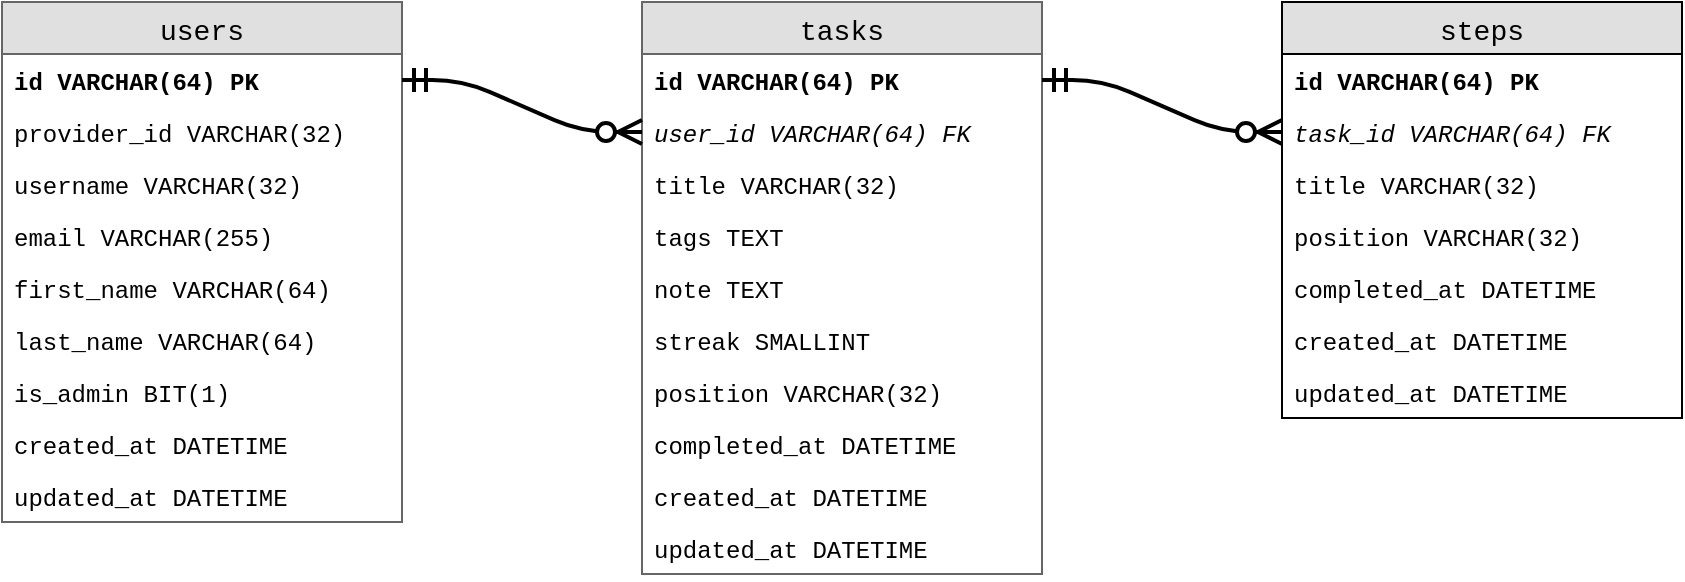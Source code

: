 <mxfile version="12.2.9" type="github" pages="1">
  <diagram id="KGPBGbpjRsUFqMm1dmCb" name="Page-1">
    <mxGraphModel dx="1205" dy="737" grid="1" gridSize="10" guides="1" tooltips="1" connect="1" arrows="1" fold="1" page="1" pageScale="1" pageWidth="1200" pageHeight="900" math="0" shadow="0">
      <root>
        <mxCell id="0"/>
        <mxCell id="1" parent="0"/>
        <mxCell id="rlIJDKDpTgiSIUJfvjh--1" value="users" style="swimlane;fontStyle=0;childLayout=stackLayout;horizontal=1;startSize=26;fillColor=#e0e0e0;horizontalStack=0;resizeParent=1;resizeParentMax=0;resizeLast=0;collapsible=1;marginBottom=0;swimlaneFillColor=#ffffff;align=center;fontSize=14;fontFamily=Courier New;strokeColor=#666666;" vertex="1" parent="1">
          <mxGeometry x="40" y="40" width="200" height="260" as="geometry"/>
        </mxCell>
        <mxCell id="rlIJDKDpTgiSIUJfvjh--2" value="id VARCHAR(64) PK" style="text;strokeColor=none;fillColor=none;spacingLeft=4;spacingRight=4;overflow=hidden;rotatable=0;points=[[0,0.5],[1,0.5]];portConstraint=eastwest;fontSize=12;fontStyle=1;fontFamily=Courier New;" vertex="1" parent="rlIJDKDpTgiSIUJfvjh--1">
          <mxGeometry y="26" width="200" height="26" as="geometry"/>
        </mxCell>
        <mxCell id="rlIJDKDpTgiSIUJfvjh--3" value="provider_id VARCHAR(32)" style="text;strokeColor=none;fillColor=none;spacingLeft=4;spacingRight=4;overflow=hidden;rotatable=0;points=[[0,0.5],[1,0.5]];portConstraint=eastwest;fontSize=12;fontFamily=Courier New;" vertex="1" parent="rlIJDKDpTgiSIUJfvjh--1">
          <mxGeometry y="52" width="200" height="26" as="geometry"/>
        </mxCell>
        <mxCell id="rlIJDKDpTgiSIUJfvjh--4" value="username VARCHAR(32)" style="text;strokeColor=none;fillColor=none;spacingLeft=4;spacingRight=4;overflow=hidden;rotatable=0;points=[[0,0.5],[1,0.5]];portConstraint=eastwest;fontSize=12;fontFamily=Courier New;" vertex="1" parent="rlIJDKDpTgiSIUJfvjh--1">
          <mxGeometry y="78" width="200" height="26" as="geometry"/>
        </mxCell>
        <mxCell id="rlIJDKDpTgiSIUJfvjh--5" value="email VARCHAR(255)" style="text;strokeColor=none;fillColor=none;spacingLeft=4;spacingRight=4;overflow=hidden;rotatable=0;points=[[0,0.5],[1,0.5]];portConstraint=eastwest;fontSize=12;fontFamily=Courier New;" vertex="1" parent="rlIJDKDpTgiSIUJfvjh--1">
          <mxGeometry y="104" width="200" height="26" as="geometry"/>
        </mxCell>
        <mxCell id="rlIJDKDpTgiSIUJfvjh--6" value="first_name VARCHAR(64)" style="text;strokeColor=none;fillColor=none;spacingLeft=4;spacingRight=4;overflow=hidden;rotatable=0;points=[[0,0.5],[1,0.5]];portConstraint=eastwest;fontSize=12;fontFamily=Courier New;" vertex="1" parent="rlIJDKDpTgiSIUJfvjh--1">
          <mxGeometry y="130" width="200" height="26" as="geometry"/>
        </mxCell>
        <mxCell id="rlIJDKDpTgiSIUJfvjh--7" value="last_name VARCHAR(64)" style="text;strokeColor=none;fillColor=none;spacingLeft=4;spacingRight=4;overflow=hidden;rotatable=0;points=[[0,0.5],[1,0.5]];portConstraint=eastwest;fontSize=12;fontFamily=Courier New;" vertex="1" parent="rlIJDKDpTgiSIUJfvjh--1">
          <mxGeometry y="156" width="200" height="26" as="geometry"/>
        </mxCell>
        <mxCell id="rlIJDKDpTgiSIUJfvjh--8" value="is_admin BIT(1)" style="text;strokeColor=none;fillColor=none;spacingLeft=4;spacingRight=4;overflow=hidden;rotatable=0;points=[[0,0.5],[1,0.5]];portConstraint=eastwest;fontSize=12;fontFamily=Courier New;" vertex="1" parent="rlIJDKDpTgiSIUJfvjh--1">
          <mxGeometry y="182" width="200" height="26" as="geometry"/>
        </mxCell>
        <mxCell id="rlIJDKDpTgiSIUJfvjh--9" value="created_at DATETIME" style="text;strokeColor=none;fillColor=none;spacingLeft=4;spacingRight=4;overflow=hidden;rotatable=0;points=[[0,0.5],[1,0.5]];portConstraint=eastwest;fontSize=12;fontFamily=Courier New;" vertex="1" parent="rlIJDKDpTgiSIUJfvjh--1">
          <mxGeometry y="208" width="200" height="26" as="geometry"/>
        </mxCell>
        <mxCell id="rlIJDKDpTgiSIUJfvjh--10" value="updated_at DATETIME" style="text;strokeColor=none;fillColor=none;spacingLeft=4;spacingRight=4;overflow=hidden;rotatable=0;points=[[0,0.5],[1,0.5]];portConstraint=eastwest;fontSize=12;fontFamily=Courier New;" vertex="1" parent="rlIJDKDpTgiSIUJfvjh--1">
          <mxGeometry y="234" width="200" height="26" as="geometry"/>
        </mxCell>
        <mxCell id="rlIJDKDpTgiSIUJfvjh--11" value="tasks" style="swimlane;fontStyle=0;childLayout=stackLayout;horizontal=1;startSize=26;fillColor=#e0e0e0;horizontalStack=0;resizeParent=1;resizeParentMax=0;resizeLast=0;collapsible=1;marginBottom=0;swimlaneFillColor=#ffffff;align=center;fontSize=14;fontFamily=Courier New;strokeColor=#666666;" vertex="1" parent="1">
          <mxGeometry x="360" y="40" width="200" height="286" as="geometry"/>
        </mxCell>
        <mxCell id="rlIJDKDpTgiSIUJfvjh--12" value="id VARCHAR(64) PK" style="text;strokeColor=none;fillColor=none;spacingLeft=4;spacingRight=4;overflow=hidden;rotatable=0;points=[[0,0.5],[1,0.5]];portConstraint=eastwest;fontSize=12;fontStyle=1;fontFamily=Courier New;" vertex="1" parent="rlIJDKDpTgiSIUJfvjh--11">
          <mxGeometry y="26" width="200" height="26" as="geometry"/>
        </mxCell>
        <mxCell id="rlIJDKDpTgiSIUJfvjh--13" value="user_id VARCHAR(64) FK" style="text;strokeColor=none;fillColor=none;spacingLeft=4;spacingRight=4;overflow=hidden;rotatable=0;points=[[0,0.5],[1,0.5]];portConstraint=eastwest;fontSize=12;fontStyle=2;fontFamily=Courier New;" vertex="1" parent="rlIJDKDpTgiSIUJfvjh--11">
          <mxGeometry y="52" width="200" height="26" as="geometry"/>
        </mxCell>
        <mxCell id="rlIJDKDpTgiSIUJfvjh--15" value="title VARCHAR(32)" style="text;strokeColor=none;fillColor=none;spacingLeft=4;spacingRight=4;overflow=hidden;rotatable=0;points=[[0,0.5],[1,0.5]];portConstraint=eastwest;fontSize=12;fontFamily=Courier New;" vertex="1" parent="rlIJDKDpTgiSIUJfvjh--11">
          <mxGeometry y="78" width="200" height="26" as="geometry"/>
        </mxCell>
        <mxCell id="rlIJDKDpTgiSIUJfvjh--16" value="tags TEXT" style="text;strokeColor=none;fillColor=none;spacingLeft=4;spacingRight=4;overflow=hidden;rotatable=0;points=[[0,0.5],[1,0.5]];portConstraint=eastwest;fontSize=12;fontFamily=Courier New;" vertex="1" parent="rlIJDKDpTgiSIUJfvjh--11">
          <mxGeometry y="104" width="200" height="26" as="geometry"/>
        </mxCell>
        <mxCell id="rlIJDKDpTgiSIUJfvjh--17" value="note TEXT" style="text;strokeColor=none;fillColor=none;spacingLeft=4;spacingRight=4;overflow=hidden;rotatable=0;points=[[0,0.5],[1,0.5]];portConstraint=eastwest;fontSize=12;fontFamily=Courier New;" vertex="1" parent="rlIJDKDpTgiSIUJfvjh--11">
          <mxGeometry y="130" width="200" height="26" as="geometry"/>
        </mxCell>
        <mxCell id="rlIJDKDpTgiSIUJfvjh--18" value="streak SMALLINT" style="text;strokeColor=none;fillColor=none;spacingLeft=4;spacingRight=4;overflow=hidden;rotatable=0;points=[[0,0.5],[1,0.5]];portConstraint=eastwest;fontSize=12;fontFamily=Courier New;" vertex="1" parent="rlIJDKDpTgiSIUJfvjh--11">
          <mxGeometry y="156" width="200" height="26" as="geometry"/>
        </mxCell>
        <mxCell id="rlIJDKDpTgiSIUJfvjh--33" value="position VARCHAR(32)" style="text;strokeColor=none;fillColor=none;spacingLeft=4;spacingRight=4;overflow=hidden;rotatable=0;points=[[0,0.5],[1,0.5]];portConstraint=eastwest;fontSize=12;fontFamily=Courier New;" vertex="1" parent="rlIJDKDpTgiSIUJfvjh--11">
          <mxGeometry y="182" width="200" height="26" as="geometry"/>
        </mxCell>
        <mxCell id="rlIJDKDpTgiSIUJfvjh--24" value="completed_at DATETIME" style="text;strokeColor=none;fillColor=none;spacingLeft=4;spacingRight=4;overflow=hidden;rotatable=0;points=[[0,0.5],[1,0.5]];portConstraint=eastwest;fontSize=12;fontFamily=Courier New;" vertex="1" parent="rlIJDKDpTgiSIUJfvjh--11">
          <mxGeometry y="208" width="200" height="26" as="geometry"/>
        </mxCell>
        <mxCell id="rlIJDKDpTgiSIUJfvjh--20" value="created_at DATETIME" style="text;strokeColor=none;fillColor=none;spacingLeft=4;spacingRight=4;overflow=hidden;rotatable=0;points=[[0,0.5],[1,0.5]];portConstraint=eastwest;fontSize=12;fontFamily=Courier New;" vertex="1" parent="rlIJDKDpTgiSIUJfvjh--11">
          <mxGeometry y="234" width="200" height="26" as="geometry"/>
        </mxCell>
        <mxCell id="rlIJDKDpTgiSIUJfvjh--21" value="updated_at DATETIME" style="text;strokeColor=none;fillColor=none;spacingLeft=4;spacingRight=4;overflow=hidden;rotatable=0;points=[[0,0.5],[1,0.5]];portConstraint=eastwest;fontSize=12;fontFamily=Courier New;" vertex="1" parent="rlIJDKDpTgiSIUJfvjh--11">
          <mxGeometry y="260" width="200" height="26" as="geometry"/>
        </mxCell>
        <mxCell id="rlIJDKDpTgiSIUJfvjh--23" value="" style="edgeStyle=entityRelationEdgeStyle;fontSize=12;html=1;endArrow=ERzeroToMany;startArrow=ERmandOne;strokeWidth=2;arcSize=30;entryX=0;entryY=0.5;entryDx=0;entryDy=0;exitX=1;exitY=0.5;exitDx=0;exitDy=0;endSize=9;startSize=9;targetPerimeterSpacing=0;fontFamily=Courier New;" edge="1" parent="1" source="rlIJDKDpTgiSIUJfvjh--2" target="rlIJDKDpTgiSIUJfvjh--13">
          <mxGeometry width="100" height="100" relative="1" as="geometry">
            <mxPoint x="190" y="440" as="sourcePoint"/>
            <mxPoint x="290" y="340" as="targetPoint"/>
          </mxGeometry>
        </mxCell>
        <mxCell id="rlIJDKDpTgiSIUJfvjh--25" value="steps" style="swimlane;fontStyle=0;childLayout=stackLayout;horizontal=1;startSize=26;fillColor=#e0e0e0;horizontalStack=0;resizeParent=1;resizeParentMax=0;resizeLast=0;collapsible=1;marginBottom=0;swimlaneFillColor=#ffffff;align=center;fontSize=14;fontFamily=Courier New;" vertex="1" parent="1">
          <mxGeometry x="680" y="40" width="200" height="208" as="geometry"/>
        </mxCell>
        <mxCell id="rlIJDKDpTgiSIUJfvjh--26" value="id VARCHAR(64) PK" style="text;strokeColor=none;fillColor=none;spacingLeft=4;spacingRight=4;overflow=hidden;rotatable=0;points=[[0,0.5],[1,0.5]];portConstraint=eastwest;fontSize=12;fontStyle=1;fontFamily=Courier New;" vertex="1" parent="rlIJDKDpTgiSIUJfvjh--25">
          <mxGeometry y="26" width="200" height="26" as="geometry"/>
        </mxCell>
        <mxCell id="rlIJDKDpTgiSIUJfvjh--27" value="task_id VARCHAR(64) FK" style="text;strokeColor=none;fillColor=none;spacingLeft=4;spacingRight=4;overflow=hidden;rotatable=0;points=[[0,0.5],[1,0.5]];portConstraint=eastwest;fontSize=12;fontStyle=2;fontFamily=Courier New;" vertex="1" parent="rlIJDKDpTgiSIUJfvjh--25">
          <mxGeometry y="52" width="200" height="26" as="geometry"/>
        </mxCell>
        <mxCell id="rlIJDKDpTgiSIUJfvjh--28" value="title VARCHAR(32)" style="text;strokeColor=none;fillColor=none;spacingLeft=4;spacingRight=4;overflow=hidden;rotatable=0;points=[[0,0.5],[1,0.5]];portConstraint=eastwest;fontSize=12;fontFamily=Courier New;" vertex="1" parent="rlIJDKDpTgiSIUJfvjh--25">
          <mxGeometry y="78" width="200" height="26" as="geometry"/>
        </mxCell>
        <mxCell id="rlIJDKDpTgiSIUJfvjh--29" value="position VARCHAR(32)" style="text;strokeColor=none;fillColor=none;spacingLeft=4;spacingRight=4;overflow=hidden;rotatable=0;points=[[0,0.5],[1,0.5]];portConstraint=eastwest;fontSize=12;fontFamily=Courier New;" vertex="1" parent="rlIJDKDpTgiSIUJfvjh--25">
          <mxGeometry y="104" width="200" height="26" as="geometry"/>
        </mxCell>
        <mxCell id="rlIJDKDpTgiSIUJfvjh--30" value="completed_at DATETIME" style="text;strokeColor=none;fillColor=none;spacingLeft=4;spacingRight=4;overflow=hidden;rotatable=0;points=[[0,0.5],[1,0.5]];portConstraint=eastwest;fontSize=12;fontFamily=Courier New;" vertex="1" parent="rlIJDKDpTgiSIUJfvjh--25">
          <mxGeometry y="130" width="200" height="26" as="geometry"/>
        </mxCell>
        <mxCell id="rlIJDKDpTgiSIUJfvjh--35" value="created_at DATETIME" style="text;strokeColor=none;fillColor=none;spacingLeft=4;spacingRight=4;overflow=hidden;rotatable=0;points=[[0,0.5],[1,0.5]];portConstraint=eastwest;fontSize=12;fontFamily=Courier New;" vertex="1" parent="rlIJDKDpTgiSIUJfvjh--25">
          <mxGeometry y="156" width="200" height="26" as="geometry"/>
        </mxCell>
        <mxCell id="rlIJDKDpTgiSIUJfvjh--31" value="updated_at DATETIME" style="text;strokeColor=none;fillColor=none;spacingLeft=4;spacingRight=4;overflow=hidden;rotatable=0;points=[[0,0.5],[1,0.5]];portConstraint=eastwest;fontSize=12;fontFamily=Courier New;" vertex="1" parent="rlIJDKDpTgiSIUJfvjh--25">
          <mxGeometry y="182" width="200" height="26" as="geometry"/>
        </mxCell>
        <mxCell id="rlIJDKDpTgiSIUJfvjh--34" value="" style="edgeStyle=entityRelationEdgeStyle;fontSize=12;html=1;endArrow=ERzeroToMany;startArrow=ERmandOne;strokeWidth=2;arcSize=30;entryX=0;entryY=0.5;entryDx=0;entryDy=0;exitX=1;exitY=0.5;exitDx=0;exitDy=0;endSize=9;startSize=9;targetPerimeterSpacing=0;fontFamily=Courier New;" edge="1" parent="1" source="rlIJDKDpTgiSIUJfvjh--12" target="rlIJDKDpTgiSIUJfvjh--27">
          <mxGeometry width="100" height="100" relative="1" as="geometry">
            <mxPoint x="640" y="287" as="sourcePoint"/>
            <mxPoint x="760" y="313" as="targetPoint"/>
          </mxGeometry>
        </mxCell>
      </root>
    </mxGraphModel>
  </diagram>
</mxfile>
